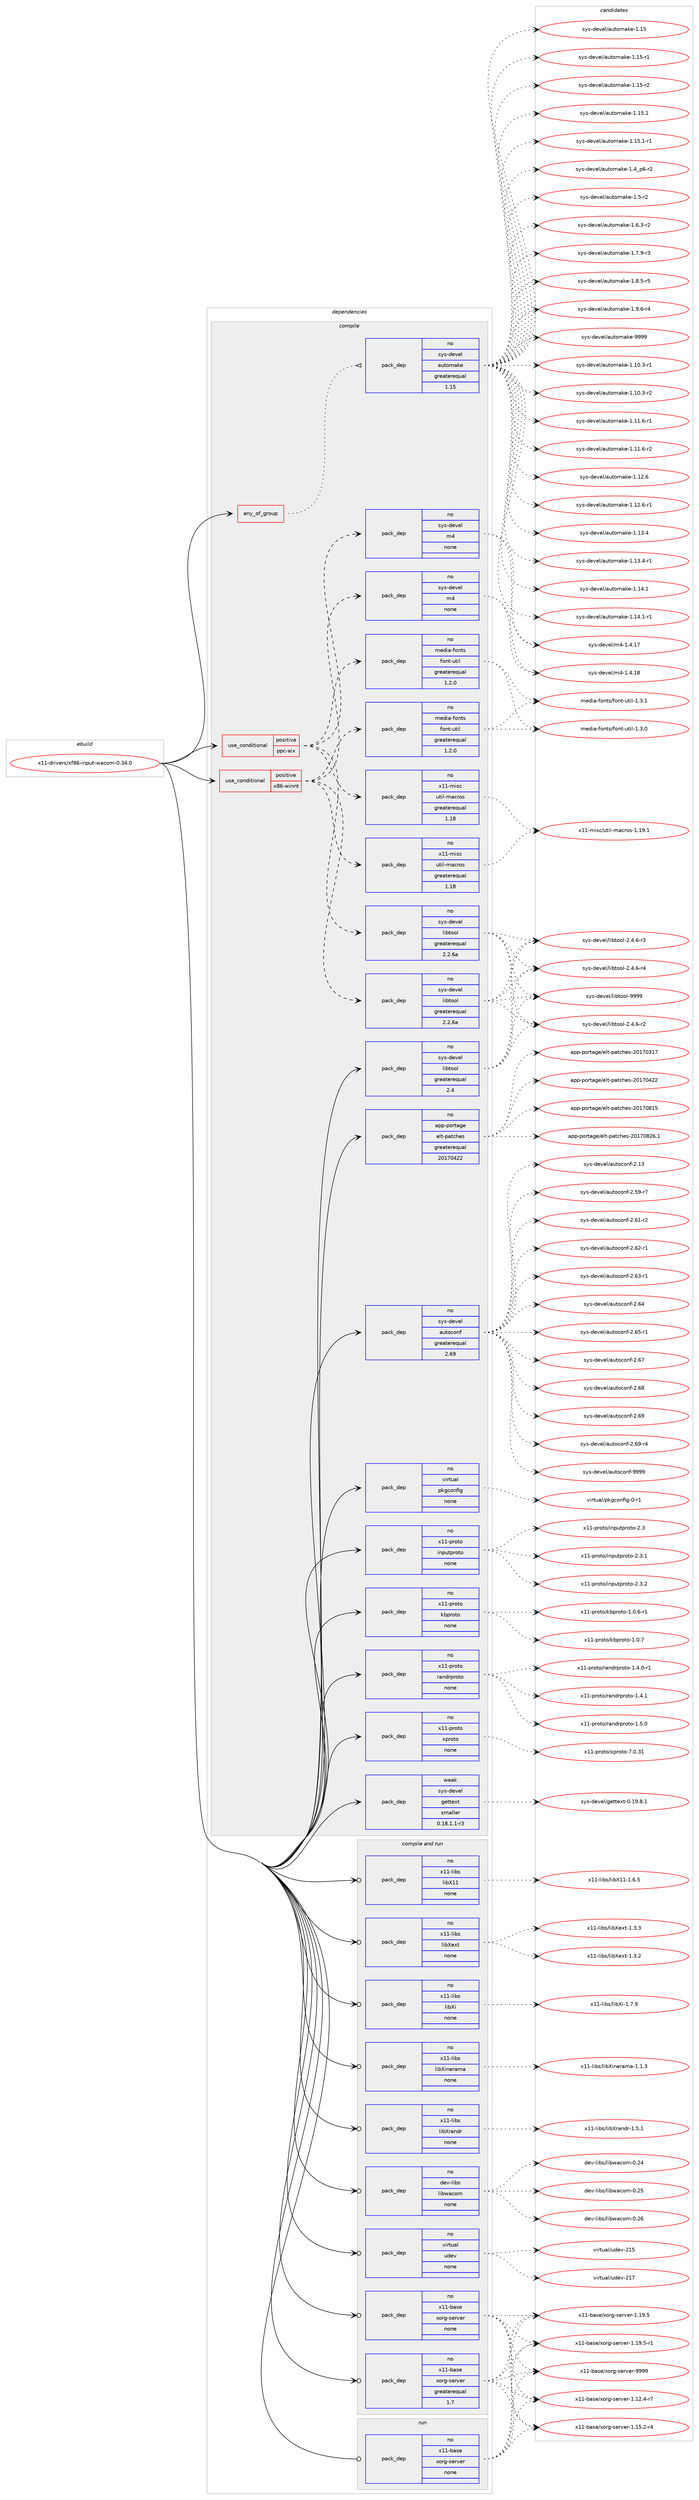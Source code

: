 digraph prolog {

# *************
# Graph options
# *************

newrank=true;
concentrate=true;
compound=true;
graph [rankdir=LR,fontname=Helvetica,fontsize=10,ranksep=1.5];#, ranksep=2.5, nodesep=0.2];
edge  [arrowhead=vee];
node  [fontname=Helvetica,fontsize=10];

# **********
# The ebuild
# **********

subgraph cluster_leftcol {
color=gray;
rank=same;
label=<<i>ebuild</i>>;
id [label="x11-drivers/xf86-input-wacom-0.34.0", color=red, width=4, href="../x11-drivers/xf86-input-wacom-0.34.0.svg"];
}

# ****************
# The dependencies
# ****************

subgraph cluster_midcol {
color=gray;
label=<<i>dependencies</i>>;
subgraph cluster_compile {
fillcolor="#eeeeee";
style=filled;
label=<<i>compile</i>>;
subgraph any9144 {
dependency513019 [label=<<TABLE BORDER="0" CELLBORDER="1" CELLSPACING="0" CELLPADDING="4"><TR><TD CELLPADDING="10">any_of_group</TD></TR></TABLE>>, shape=none, color=red];subgraph pack381648 {
dependency513020 [label=<<TABLE BORDER="0" CELLBORDER="1" CELLSPACING="0" CELLPADDING="4" WIDTH="220"><TR><TD ROWSPAN="6" CELLPADDING="30">pack_dep</TD></TR><TR><TD WIDTH="110">no</TD></TR><TR><TD>sys-devel</TD></TR><TR><TD>automake</TD></TR><TR><TD>greaterequal</TD></TR><TR><TD>1.15</TD></TR></TABLE>>, shape=none, color=blue];
}
dependency513019:e -> dependency513020:w [weight=20,style="dotted",arrowhead="oinv"];
}
id:e -> dependency513019:w [weight=20,style="solid",arrowhead="vee"];
subgraph cond121888 {
dependency513021 [label=<<TABLE BORDER="0" CELLBORDER="1" CELLSPACING="0" CELLPADDING="4"><TR><TD ROWSPAN="3" CELLPADDING="10">use_conditional</TD></TR><TR><TD>positive</TD></TR><TR><TD>ppc-aix</TD></TR></TABLE>>, shape=none, color=red];
subgraph pack381649 {
dependency513022 [label=<<TABLE BORDER="0" CELLBORDER="1" CELLSPACING="0" CELLPADDING="4" WIDTH="220"><TR><TD ROWSPAN="6" CELLPADDING="30">pack_dep</TD></TR><TR><TD WIDTH="110">no</TD></TR><TR><TD>sys-devel</TD></TR><TR><TD>libtool</TD></TR><TR><TD>greaterequal</TD></TR><TR><TD>2.2.6a</TD></TR></TABLE>>, shape=none, color=blue];
}
dependency513021:e -> dependency513022:w [weight=20,style="dashed",arrowhead="vee"];
subgraph pack381650 {
dependency513023 [label=<<TABLE BORDER="0" CELLBORDER="1" CELLSPACING="0" CELLPADDING="4" WIDTH="220"><TR><TD ROWSPAN="6" CELLPADDING="30">pack_dep</TD></TR><TR><TD WIDTH="110">no</TD></TR><TR><TD>sys-devel</TD></TR><TR><TD>m4</TD></TR><TR><TD>none</TD></TR><TR><TD></TD></TR></TABLE>>, shape=none, color=blue];
}
dependency513021:e -> dependency513023:w [weight=20,style="dashed",arrowhead="vee"];
subgraph pack381651 {
dependency513024 [label=<<TABLE BORDER="0" CELLBORDER="1" CELLSPACING="0" CELLPADDING="4" WIDTH="220"><TR><TD ROWSPAN="6" CELLPADDING="30">pack_dep</TD></TR><TR><TD WIDTH="110">no</TD></TR><TR><TD>x11-misc</TD></TR><TR><TD>util-macros</TD></TR><TR><TD>greaterequal</TD></TR><TR><TD>1.18</TD></TR></TABLE>>, shape=none, color=blue];
}
dependency513021:e -> dependency513024:w [weight=20,style="dashed",arrowhead="vee"];
subgraph pack381652 {
dependency513025 [label=<<TABLE BORDER="0" CELLBORDER="1" CELLSPACING="0" CELLPADDING="4" WIDTH="220"><TR><TD ROWSPAN="6" CELLPADDING="30">pack_dep</TD></TR><TR><TD WIDTH="110">no</TD></TR><TR><TD>media-fonts</TD></TR><TR><TD>font-util</TD></TR><TR><TD>greaterequal</TD></TR><TR><TD>1.2.0</TD></TR></TABLE>>, shape=none, color=blue];
}
dependency513021:e -> dependency513025:w [weight=20,style="dashed",arrowhead="vee"];
}
id:e -> dependency513021:w [weight=20,style="solid",arrowhead="vee"];
subgraph cond121889 {
dependency513026 [label=<<TABLE BORDER="0" CELLBORDER="1" CELLSPACING="0" CELLPADDING="4"><TR><TD ROWSPAN="3" CELLPADDING="10">use_conditional</TD></TR><TR><TD>positive</TD></TR><TR><TD>x86-winnt</TD></TR></TABLE>>, shape=none, color=red];
subgraph pack381653 {
dependency513027 [label=<<TABLE BORDER="0" CELLBORDER="1" CELLSPACING="0" CELLPADDING="4" WIDTH="220"><TR><TD ROWSPAN="6" CELLPADDING="30">pack_dep</TD></TR><TR><TD WIDTH="110">no</TD></TR><TR><TD>sys-devel</TD></TR><TR><TD>libtool</TD></TR><TR><TD>greaterequal</TD></TR><TR><TD>2.2.6a</TD></TR></TABLE>>, shape=none, color=blue];
}
dependency513026:e -> dependency513027:w [weight=20,style="dashed",arrowhead="vee"];
subgraph pack381654 {
dependency513028 [label=<<TABLE BORDER="0" CELLBORDER="1" CELLSPACING="0" CELLPADDING="4" WIDTH="220"><TR><TD ROWSPAN="6" CELLPADDING="30">pack_dep</TD></TR><TR><TD WIDTH="110">no</TD></TR><TR><TD>sys-devel</TD></TR><TR><TD>m4</TD></TR><TR><TD>none</TD></TR><TR><TD></TD></TR></TABLE>>, shape=none, color=blue];
}
dependency513026:e -> dependency513028:w [weight=20,style="dashed",arrowhead="vee"];
subgraph pack381655 {
dependency513029 [label=<<TABLE BORDER="0" CELLBORDER="1" CELLSPACING="0" CELLPADDING="4" WIDTH="220"><TR><TD ROWSPAN="6" CELLPADDING="30">pack_dep</TD></TR><TR><TD WIDTH="110">no</TD></TR><TR><TD>x11-misc</TD></TR><TR><TD>util-macros</TD></TR><TR><TD>greaterequal</TD></TR><TR><TD>1.18</TD></TR></TABLE>>, shape=none, color=blue];
}
dependency513026:e -> dependency513029:w [weight=20,style="dashed",arrowhead="vee"];
subgraph pack381656 {
dependency513030 [label=<<TABLE BORDER="0" CELLBORDER="1" CELLSPACING="0" CELLPADDING="4" WIDTH="220"><TR><TD ROWSPAN="6" CELLPADDING="30">pack_dep</TD></TR><TR><TD WIDTH="110">no</TD></TR><TR><TD>media-fonts</TD></TR><TR><TD>font-util</TD></TR><TR><TD>greaterequal</TD></TR><TR><TD>1.2.0</TD></TR></TABLE>>, shape=none, color=blue];
}
dependency513026:e -> dependency513030:w [weight=20,style="dashed",arrowhead="vee"];
}
id:e -> dependency513026:w [weight=20,style="solid",arrowhead="vee"];
subgraph pack381657 {
dependency513031 [label=<<TABLE BORDER="0" CELLBORDER="1" CELLSPACING="0" CELLPADDING="4" WIDTH="220"><TR><TD ROWSPAN="6" CELLPADDING="30">pack_dep</TD></TR><TR><TD WIDTH="110">no</TD></TR><TR><TD>app-portage</TD></TR><TR><TD>elt-patches</TD></TR><TR><TD>greaterequal</TD></TR><TR><TD>20170422</TD></TR></TABLE>>, shape=none, color=blue];
}
id:e -> dependency513031:w [weight=20,style="solid",arrowhead="vee"];
subgraph pack381658 {
dependency513032 [label=<<TABLE BORDER="0" CELLBORDER="1" CELLSPACING="0" CELLPADDING="4" WIDTH="220"><TR><TD ROWSPAN="6" CELLPADDING="30">pack_dep</TD></TR><TR><TD WIDTH="110">no</TD></TR><TR><TD>sys-devel</TD></TR><TR><TD>autoconf</TD></TR><TR><TD>greaterequal</TD></TR><TR><TD>2.69</TD></TR></TABLE>>, shape=none, color=blue];
}
id:e -> dependency513032:w [weight=20,style="solid",arrowhead="vee"];
subgraph pack381659 {
dependency513033 [label=<<TABLE BORDER="0" CELLBORDER="1" CELLSPACING="0" CELLPADDING="4" WIDTH="220"><TR><TD ROWSPAN="6" CELLPADDING="30">pack_dep</TD></TR><TR><TD WIDTH="110">no</TD></TR><TR><TD>sys-devel</TD></TR><TR><TD>libtool</TD></TR><TR><TD>greaterequal</TD></TR><TR><TD>2.4</TD></TR></TABLE>>, shape=none, color=blue];
}
id:e -> dependency513033:w [weight=20,style="solid",arrowhead="vee"];
subgraph pack381660 {
dependency513034 [label=<<TABLE BORDER="0" CELLBORDER="1" CELLSPACING="0" CELLPADDING="4" WIDTH="220"><TR><TD ROWSPAN="6" CELLPADDING="30">pack_dep</TD></TR><TR><TD WIDTH="110">no</TD></TR><TR><TD>virtual</TD></TR><TR><TD>pkgconfig</TD></TR><TR><TD>none</TD></TR><TR><TD></TD></TR></TABLE>>, shape=none, color=blue];
}
id:e -> dependency513034:w [weight=20,style="solid",arrowhead="vee"];
subgraph pack381661 {
dependency513035 [label=<<TABLE BORDER="0" CELLBORDER="1" CELLSPACING="0" CELLPADDING="4" WIDTH="220"><TR><TD ROWSPAN="6" CELLPADDING="30">pack_dep</TD></TR><TR><TD WIDTH="110">no</TD></TR><TR><TD>x11-proto</TD></TR><TR><TD>inputproto</TD></TR><TR><TD>none</TD></TR><TR><TD></TD></TR></TABLE>>, shape=none, color=blue];
}
id:e -> dependency513035:w [weight=20,style="solid",arrowhead="vee"];
subgraph pack381662 {
dependency513036 [label=<<TABLE BORDER="0" CELLBORDER="1" CELLSPACING="0" CELLPADDING="4" WIDTH="220"><TR><TD ROWSPAN="6" CELLPADDING="30">pack_dep</TD></TR><TR><TD WIDTH="110">no</TD></TR><TR><TD>x11-proto</TD></TR><TR><TD>kbproto</TD></TR><TR><TD>none</TD></TR><TR><TD></TD></TR></TABLE>>, shape=none, color=blue];
}
id:e -> dependency513036:w [weight=20,style="solid",arrowhead="vee"];
subgraph pack381663 {
dependency513037 [label=<<TABLE BORDER="0" CELLBORDER="1" CELLSPACING="0" CELLPADDING="4" WIDTH="220"><TR><TD ROWSPAN="6" CELLPADDING="30">pack_dep</TD></TR><TR><TD WIDTH="110">no</TD></TR><TR><TD>x11-proto</TD></TR><TR><TD>randrproto</TD></TR><TR><TD>none</TD></TR><TR><TD></TD></TR></TABLE>>, shape=none, color=blue];
}
id:e -> dependency513037:w [weight=20,style="solid",arrowhead="vee"];
subgraph pack381664 {
dependency513038 [label=<<TABLE BORDER="0" CELLBORDER="1" CELLSPACING="0" CELLPADDING="4" WIDTH="220"><TR><TD ROWSPAN="6" CELLPADDING="30">pack_dep</TD></TR><TR><TD WIDTH="110">no</TD></TR><TR><TD>x11-proto</TD></TR><TR><TD>xproto</TD></TR><TR><TD>none</TD></TR><TR><TD></TD></TR></TABLE>>, shape=none, color=blue];
}
id:e -> dependency513038:w [weight=20,style="solid",arrowhead="vee"];
subgraph pack381665 {
dependency513039 [label=<<TABLE BORDER="0" CELLBORDER="1" CELLSPACING="0" CELLPADDING="4" WIDTH="220"><TR><TD ROWSPAN="6" CELLPADDING="30">pack_dep</TD></TR><TR><TD WIDTH="110">weak</TD></TR><TR><TD>sys-devel</TD></TR><TR><TD>gettext</TD></TR><TR><TD>smaller</TD></TR><TR><TD>0.18.1.1-r3</TD></TR></TABLE>>, shape=none, color=blue];
}
id:e -> dependency513039:w [weight=20,style="solid",arrowhead="vee"];
}
subgraph cluster_compileandrun {
fillcolor="#eeeeee";
style=filled;
label=<<i>compile and run</i>>;
subgraph pack381666 {
dependency513040 [label=<<TABLE BORDER="0" CELLBORDER="1" CELLSPACING="0" CELLPADDING="4" WIDTH="220"><TR><TD ROWSPAN="6" CELLPADDING="30">pack_dep</TD></TR><TR><TD WIDTH="110">no</TD></TR><TR><TD>dev-libs</TD></TR><TR><TD>libwacom</TD></TR><TR><TD>none</TD></TR><TR><TD></TD></TR></TABLE>>, shape=none, color=blue];
}
id:e -> dependency513040:w [weight=20,style="solid",arrowhead="odotvee"];
subgraph pack381667 {
dependency513041 [label=<<TABLE BORDER="0" CELLBORDER="1" CELLSPACING="0" CELLPADDING="4" WIDTH="220"><TR><TD ROWSPAN="6" CELLPADDING="30">pack_dep</TD></TR><TR><TD WIDTH="110">no</TD></TR><TR><TD>virtual</TD></TR><TR><TD>udev</TD></TR><TR><TD>none</TD></TR><TR><TD></TD></TR></TABLE>>, shape=none, color=blue];
}
id:e -> dependency513041:w [weight=20,style="solid",arrowhead="odotvee"];
subgraph pack381668 {
dependency513042 [label=<<TABLE BORDER="0" CELLBORDER="1" CELLSPACING="0" CELLPADDING="4" WIDTH="220"><TR><TD ROWSPAN="6" CELLPADDING="30">pack_dep</TD></TR><TR><TD WIDTH="110">no</TD></TR><TR><TD>x11-base</TD></TR><TR><TD>xorg-server</TD></TR><TR><TD>greaterequal</TD></TR><TR><TD>1.7</TD></TR></TABLE>>, shape=none, color=blue];
}
id:e -> dependency513042:w [weight=20,style="solid",arrowhead="odotvee"];
subgraph pack381669 {
dependency513043 [label=<<TABLE BORDER="0" CELLBORDER="1" CELLSPACING="0" CELLPADDING="4" WIDTH="220"><TR><TD ROWSPAN="6" CELLPADDING="30">pack_dep</TD></TR><TR><TD WIDTH="110">no</TD></TR><TR><TD>x11-base</TD></TR><TR><TD>xorg-server</TD></TR><TR><TD>none</TD></TR><TR><TD></TD></TR></TABLE>>, shape=none, color=blue];
}
id:e -> dependency513043:w [weight=20,style="solid",arrowhead="odotvee"];
subgraph pack381670 {
dependency513044 [label=<<TABLE BORDER="0" CELLBORDER="1" CELLSPACING="0" CELLPADDING="4" WIDTH="220"><TR><TD ROWSPAN="6" CELLPADDING="30">pack_dep</TD></TR><TR><TD WIDTH="110">no</TD></TR><TR><TD>x11-libs</TD></TR><TR><TD>libX11</TD></TR><TR><TD>none</TD></TR><TR><TD></TD></TR></TABLE>>, shape=none, color=blue];
}
id:e -> dependency513044:w [weight=20,style="solid",arrowhead="odotvee"];
subgraph pack381671 {
dependency513045 [label=<<TABLE BORDER="0" CELLBORDER="1" CELLSPACING="0" CELLPADDING="4" WIDTH="220"><TR><TD ROWSPAN="6" CELLPADDING="30">pack_dep</TD></TR><TR><TD WIDTH="110">no</TD></TR><TR><TD>x11-libs</TD></TR><TR><TD>libXext</TD></TR><TR><TD>none</TD></TR><TR><TD></TD></TR></TABLE>>, shape=none, color=blue];
}
id:e -> dependency513045:w [weight=20,style="solid",arrowhead="odotvee"];
subgraph pack381672 {
dependency513046 [label=<<TABLE BORDER="0" CELLBORDER="1" CELLSPACING="0" CELLPADDING="4" WIDTH="220"><TR><TD ROWSPAN="6" CELLPADDING="30">pack_dep</TD></TR><TR><TD WIDTH="110">no</TD></TR><TR><TD>x11-libs</TD></TR><TR><TD>libXi</TD></TR><TR><TD>none</TD></TR><TR><TD></TD></TR></TABLE>>, shape=none, color=blue];
}
id:e -> dependency513046:w [weight=20,style="solid",arrowhead="odotvee"];
subgraph pack381673 {
dependency513047 [label=<<TABLE BORDER="0" CELLBORDER="1" CELLSPACING="0" CELLPADDING="4" WIDTH="220"><TR><TD ROWSPAN="6" CELLPADDING="30">pack_dep</TD></TR><TR><TD WIDTH="110">no</TD></TR><TR><TD>x11-libs</TD></TR><TR><TD>libXinerama</TD></TR><TR><TD>none</TD></TR><TR><TD></TD></TR></TABLE>>, shape=none, color=blue];
}
id:e -> dependency513047:w [weight=20,style="solid",arrowhead="odotvee"];
subgraph pack381674 {
dependency513048 [label=<<TABLE BORDER="0" CELLBORDER="1" CELLSPACING="0" CELLPADDING="4" WIDTH="220"><TR><TD ROWSPAN="6" CELLPADDING="30">pack_dep</TD></TR><TR><TD WIDTH="110">no</TD></TR><TR><TD>x11-libs</TD></TR><TR><TD>libXrandr</TD></TR><TR><TD>none</TD></TR><TR><TD></TD></TR></TABLE>>, shape=none, color=blue];
}
id:e -> dependency513048:w [weight=20,style="solid",arrowhead="odotvee"];
}
subgraph cluster_run {
fillcolor="#eeeeee";
style=filled;
label=<<i>run</i>>;
subgraph pack381675 {
dependency513049 [label=<<TABLE BORDER="0" CELLBORDER="1" CELLSPACING="0" CELLPADDING="4" WIDTH="220"><TR><TD ROWSPAN="6" CELLPADDING="30">pack_dep</TD></TR><TR><TD WIDTH="110">no</TD></TR><TR><TD>x11-base</TD></TR><TR><TD>xorg-server</TD></TR><TR><TD>none</TD></TR><TR><TD></TD></TR></TABLE>>, shape=none, color=blue];
}
id:e -> dependency513049:w [weight=20,style="solid",arrowhead="odot"];
}
}

# **************
# The candidates
# **************

subgraph cluster_choices {
rank=same;
color=gray;
label=<<i>candidates</i>>;

subgraph choice381648 {
color=black;
nodesep=1;
choice11512111545100101118101108479711711611110997107101454946494846514511449 [label="sys-devel/automake-1.10.3-r1", color=red, width=4,href="../sys-devel/automake-1.10.3-r1.svg"];
choice11512111545100101118101108479711711611110997107101454946494846514511450 [label="sys-devel/automake-1.10.3-r2", color=red, width=4,href="../sys-devel/automake-1.10.3-r2.svg"];
choice11512111545100101118101108479711711611110997107101454946494946544511449 [label="sys-devel/automake-1.11.6-r1", color=red, width=4,href="../sys-devel/automake-1.11.6-r1.svg"];
choice11512111545100101118101108479711711611110997107101454946494946544511450 [label="sys-devel/automake-1.11.6-r2", color=red, width=4,href="../sys-devel/automake-1.11.6-r2.svg"];
choice1151211154510010111810110847971171161111099710710145494649504654 [label="sys-devel/automake-1.12.6", color=red, width=4,href="../sys-devel/automake-1.12.6.svg"];
choice11512111545100101118101108479711711611110997107101454946495046544511449 [label="sys-devel/automake-1.12.6-r1", color=red, width=4,href="../sys-devel/automake-1.12.6-r1.svg"];
choice1151211154510010111810110847971171161111099710710145494649514652 [label="sys-devel/automake-1.13.4", color=red, width=4,href="../sys-devel/automake-1.13.4.svg"];
choice11512111545100101118101108479711711611110997107101454946495146524511449 [label="sys-devel/automake-1.13.4-r1", color=red, width=4,href="../sys-devel/automake-1.13.4-r1.svg"];
choice1151211154510010111810110847971171161111099710710145494649524649 [label="sys-devel/automake-1.14.1", color=red, width=4,href="../sys-devel/automake-1.14.1.svg"];
choice11512111545100101118101108479711711611110997107101454946495246494511449 [label="sys-devel/automake-1.14.1-r1", color=red, width=4,href="../sys-devel/automake-1.14.1-r1.svg"];
choice115121115451001011181011084797117116111109971071014549464953 [label="sys-devel/automake-1.15", color=red, width=4,href="../sys-devel/automake-1.15.svg"];
choice1151211154510010111810110847971171161111099710710145494649534511449 [label="sys-devel/automake-1.15-r1", color=red, width=4,href="../sys-devel/automake-1.15-r1.svg"];
choice1151211154510010111810110847971171161111099710710145494649534511450 [label="sys-devel/automake-1.15-r2", color=red, width=4,href="../sys-devel/automake-1.15-r2.svg"];
choice1151211154510010111810110847971171161111099710710145494649534649 [label="sys-devel/automake-1.15.1", color=red, width=4,href="../sys-devel/automake-1.15.1.svg"];
choice11512111545100101118101108479711711611110997107101454946495346494511449 [label="sys-devel/automake-1.15.1-r1", color=red, width=4,href="../sys-devel/automake-1.15.1-r1.svg"];
choice115121115451001011181011084797117116111109971071014549465295112544511450 [label="sys-devel/automake-1.4_p6-r2", color=red, width=4,href="../sys-devel/automake-1.4_p6-r2.svg"];
choice11512111545100101118101108479711711611110997107101454946534511450 [label="sys-devel/automake-1.5-r2", color=red, width=4,href="../sys-devel/automake-1.5-r2.svg"];
choice115121115451001011181011084797117116111109971071014549465446514511450 [label="sys-devel/automake-1.6.3-r2", color=red, width=4,href="../sys-devel/automake-1.6.3-r2.svg"];
choice115121115451001011181011084797117116111109971071014549465546574511451 [label="sys-devel/automake-1.7.9-r3", color=red, width=4,href="../sys-devel/automake-1.7.9-r3.svg"];
choice115121115451001011181011084797117116111109971071014549465646534511453 [label="sys-devel/automake-1.8.5-r5", color=red, width=4,href="../sys-devel/automake-1.8.5-r5.svg"];
choice115121115451001011181011084797117116111109971071014549465746544511452 [label="sys-devel/automake-1.9.6-r4", color=red, width=4,href="../sys-devel/automake-1.9.6-r4.svg"];
choice115121115451001011181011084797117116111109971071014557575757 [label="sys-devel/automake-9999", color=red, width=4,href="../sys-devel/automake-9999.svg"];
dependency513020:e -> choice11512111545100101118101108479711711611110997107101454946494846514511449:w [style=dotted,weight="100"];
dependency513020:e -> choice11512111545100101118101108479711711611110997107101454946494846514511450:w [style=dotted,weight="100"];
dependency513020:e -> choice11512111545100101118101108479711711611110997107101454946494946544511449:w [style=dotted,weight="100"];
dependency513020:e -> choice11512111545100101118101108479711711611110997107101454946494946544511450:w [style=dotted,weight="100"];
dependency513020:e -> choice1151211154510010111810110847971171161111099710710145494649504654:w [style=dotted,weight="100"];
dependency513020:e -> choice11512111545100101118101108479711711611110997107101454946495046544511449:w [style=dotted,weight="100"];
dependency513020:e -> choice1151211154510010111810110847971171161111099710710145494649514652:w [style=dotted,weight="100"];
dependency513020:e -> choice11512111545100101118101108479711711611110997107101454946495146524511449:w [style=dotted,weight="100"];
dependency513020:e -> choice1151211154510010111810110847971171161111099710710145494649524649:w [style=dotted,weight="100"];
dependency513020:e -> choice11512111545100101118101108479711711611110997107101454946495246494511449:w [style=dotted,weight="100"];
dependency513020:e -> choice115121115451001011181011084797117116111109971071014549464953:w [style=dotted,weight="100"];
dependency513020:e -> choice1151211154510010111810110847971171161111099710710145494649534511449:w [style=dotted,weight="100"];
dependency513020:e -> choice1151211154510010111810110847971171161111099710710145494649534511450:w [style=dotted,weight="100"];
dependency513020:e -> choice1151211154510010111810110847971171161111099710710145494649534649:w [style=dotted,weight="100"];
dependency513020:e -> choice11512111545100101118101108479711711611110997107101454946495346494511449:w [style=dotted,weight="100"];
dependency513020:e -> choice115121115451001011181011084797117116111109971071014549465295112544511450:w [style=dotted,weight="100"];
dependency513020:e -> choice11512111545100101118101108479711711611110997107101454946534511450:w [style=dotted,weight="100"];
dependency513020:e -> choice115121115451001011181011084797117116111109971071014549465446514511450:w [style=dotted,weight="100"];
dependency513020:e -> choice115121115451001011181011084797117116111109971071014549465546574511451:w [style=dotted,weight="100"];
dependency513020:e -> choice115121115451001011181011084797117116111109971071014549465646534511453:w [style=dotted,weight="100"];
dependency513020:e -> choice115121115451001011181011084797117116111109971071014549465746544511452:w [style=dotted,weight="100"];
dependency513020:e -> choice115121115451001011181011084797117116111109971071014557575757:w [style=dotted,weight="100"];
}
subgraph choice381649 {
color=black;
nodesep=1;
choice1151211154510010111810110847108105981161111111084550465246544511450 [label="sys-devel/libtool-2.4.6-r2", color=red, width=4,href="../sys-devel/libtool-2.4.6-r2.svg"];
choice1151211154510010111810110847108105981161111111084550465246544511451 [label="sys-devel/libtool-2.4.6-r3", color=red, width=4,href="../sys-devel/libtool-2.4.6-r3.svg"];
choice1151211154510010111810110847108105981161111111084550465246544511452 [label="sys-devel/libtool-2.4.6-r4", color=red, width=4,href="../sys-devel/libtool-2.4.6-r4.svg"];
choice1151211154510010111810110847108105981161111111084557575757 [label="sys-devel/libtool-9999", color=red, width=4,href="../sys-devel/libtool-9999.svg"];
dependency513022:e -> choice1151211154510010111810110847108105981161111111084550465246544511450:w [style=dotted,weight="100"];
dependency513022:e -> choice1151211154510010111810110847108105981161111111084550465246544511451:w [style=dotted,weight="100"];
dependency513022:e -> choice1151211154510010111810110847108105981161111111084550465246544511452:w [style=dotted,weight="100"];
dependency513022:e -> choice1151211154510010111810110847108105981161111111084557575757:w [style=dotted,weight="100"];
}
subgraph choice381650 {
color=black;
nodesep=1;
choice11512111545100101118101108471095245494652464955 [label="sys-devel/m4-1.4.17", color=red, width=4,href="../sys-devel/m4-1.4.17.svg"];
choice11512111545100101118101108471095245494652464956 [label="sys-devel/m4-1.4.18", color=red, width=4,href="../sys-devel/m4-1.4.18.svg"];
dependency513023:e -> choice11512111545100101118101108471095245494652464955:w [style=dotted,weight="100"];
dependency513023:e -> choice11512111545100101118101108471095245494652464956:w [style=dotted,weight="100"];
}
subgraph choice381651 {
color=black;
nodesep=1;
choice120494945109105115994711711610510845109979911411111545494649574649 [label="x11-misc/util-macros-1.19.1", color=red, width=4,href="../x11-misc/util-macros-1.19.1.svg"];
dependency513024:e -> choice120494945109105115994711711610510845109979911411111545494649574649:w [style=dotted,weight="100"];
}
subgraph choice381652 {
color=black;
nodesep=1;
choice10910110010597451021111101161154710211111011645117116105108454946514648 [label="media-fonts/font-util-1.3.0", color=red, width=4,href="../media-fonts/font-util-1.3.0.svg"];
choice10910110010597451021111101161154710211111011645117116105108454946514649 [label="media-fonts/font-util-1.3.1", color=red, width=4,href="../media-fonts/font-util-1.3.1.svg"];
dependency513025:e -> choice10910110010597451021111101161154710211111011645117116105108454946514648:w [style=dotted,weight="100"];
dependency513025:e -> choice10910110010597451021111101161154710211111011645117116105108454946514649:w [style=dotted,weight="100"];
}
subgraph choice381653 {
color=black;
nodesep=1;
choice1151211154510010111810110847108105981161111111084550465246544511450 [label="sys-devel/libtool-2.4.6-r2", color=red, width=4,href="../sys-devel/libtool-2.4.6-r2.svg"];
choice1151211154510010111810110847108105981161111111084550465246544511451 [label="sys-devel/libtool-2.4.6-r3", color=red, width=4,href="../sys-devel/libtool-2.4.6-r3.svg"];
choice1151211154510010111810110847108105981161111111084550465246544511452 [label="sys-devel/libtool-2.4.6-r4", color=red, width=4,href="../sys-devel/libtool-2.4.6-r4.svg"];
choice1151211154510010111810110847108105981161111111084557575757 [label="sys-devel/libtool-9999", color=red, width=4,href="../sys-devel/libtool-9999.svg"];
dependency513027:e -> choice1151211154510010111810110847108105981161111111084550465246544511450:w [style=dotted,weight="100"];
dependency513027:e -> choice1151211154510010111810110847108105981161111111084550465246544511451:w [style=dotted,weight="100"];
dependency513027:e -> choice1151211154510010111810110847108105981161111111084550465246544511452:w [style=dotted,weight="100"];
dependency513027:e -> choice1151211154510010111810110847108105981161111111084557575757:w [style=dotted,weight="100"];
}
subgraph choice381654 {
color=black;
nodesep=1;
choice11512111545100101118101108471095245494652464955 [label="sys-devel/m4-1.4.17", color=red, width=4,href="../sys-devel/m4-1.4.17.svg"];
choice11512111545100101118101108471095245494652464956 [label="sys-devel/m4-1.4.18", color=red, width=4,href="../sys-devel/m4-1.4.18.svg"];
dependency513028:e -> choice11512111545100101118101108471095245494652464955:w [style=dotted,weight="100"];
dependency513028:e -> choice11512111545100101118101108471095245494652464956:w [style=dotted,weight="100"];
}
subgraph choice381655 {
color=black;
nodesep=1;
choice120494945109105115994711711610510845109979911411111545494649574649 [label="x11-misc/util-macros-1.19.1", color=red, width=4,href="../x11-misc/util-macros-1.19.1.svg"];
dependency513029:e -> choice120494945109105115994711711610510845109979911411111545494649574649:w [style=dotted,weight="100"];
}
subgraph choice381656 {
color=black;
nodesep=1;
choice10910110010597451021111101161154710211111011645117116105108454946514648 [label="media-fonts/font-util-1.3.0", color=red, width=4,href="../media-fonts/font-util-1.3.0.svg"];
choice10910110010597451021111101161154710211111011645117116105108454946514649 [label="media-fonts/font-util-1.3.1", color=red, width=4,href="../media-fonts/font-util-1.3.1.svg"];
dependency513030:e -> choice10910110010597451021111101161154710211111011645117116105108454946514648:w [style=dotted,weight="100"];
dependency513030:e -> choice10910110010597451021111101161154710211111011645117116105108454946514649:w [style=dotted,weight="100"];
}
subgraph choice381657 {
color=black;
nodesep=1;
choice97112112451121111141169710310147101108116451129711699104101115455048495548514955 [label="app-portage/elt-patches-20170317", color=red, width=4,href="../app-portage/elt-patches-20170317.svg"];
choice97112112451121111141169710310147101108116451129711699104101115455048495548525050 [label="app-portage/elt-patches-20170422", color=red, width=4,href="../app-portage/elt-patches-20170422.svg"];
choice97112112451121111141169710310147101108116451129711699104101115455048495548564953 [label="app-portage/elt-patches-20170815", color=red, width=4,href="../app-portage/elt-patches-20170815.svg"];
choice971121124511211111411697103101471011081164511297116991041011154550484955485650544649 [label="app-portage/elt-patches-20170826.1", color=red, width=4,href="../app-portage/elt-patches-20170826.1.svg"];
dependency513031:e -> choice97112112451121111141169710310147101108116451129711699104101115455048495548514955:w [style=dotted,weight="100"];
dependency513031:e -> choice97112112451121111141169710310147101108116451129711699104101115455048495548525050:w [style=dotted,weight="100"];
dependency513031:e -> choice97112112451121111141169710310147101108116451129711699104101115455048495548564953:w [style=dotted,weight="100"];
dependency513031:e -> choice971121124511211111411697103101471011081164511297116991041011154550484955485650544649:w [style=dotted,weight="100"];
}
subgraph choice381658 {
color=black;
nodesep=1;
choice115121115451001011181011084797117116111991111101024550464951 [label="sys-devel/autoconf-2.13", color=red, width=4,href="../sys-devel/autoconf-2.13.svg"];
choice1151211154510010111810110847971171161119911111010245504653574511455 [label="sys-devel/autoconf-2.59-r7", color=red, width=4,href="../sys-devel/autoconf-2.59-r7.svg"];
choice1151211154510010111810110847971171161119911111010245504654494511450 [label="sys-devel/autoconf-2.61-r2", color=red, width=4,href="../sys-devel/autoconf-2.61-r2.svg"];
choice1151211154510010111810110847971171161119911111010245504654504511449 [label="sys-devel/autoconf-2.62-r1", color=red, width=4,href="../sys-devel/autoconf-2.62-r1.svg"];
choice1151211154510010111810110847971171161119911111010245504654514511449 [label="sys-devel/autoconf-2.63-r1", color=red, width=4,href="../sys-devel/autoconf-2.63-r1.svg"];
choice115121115451001011181011084797117116111991111101024550465452 [label="sys-devel/autoconf-2.64", color=red, width=4,href="../sys-devel/autoconf-2.64.svg"];
choice1151211154510010111810110847971171161119911111010245504654534511449 [label="sys-devel/autoconf-2.65-r1", color=red, width=4,href="../sys-devel/autoconf-2.65-r1.svg"];
choice115121115451001011181011084797117116111991111101024550465455 [label="sys-devel/autoconf-2.67", color=red, width=4,href="../sys-devel/autoconf-2.67.svg"];
choice115121115451001011181011084797117116111991111101024550465456 [label="sys-devel/autoconf-2.68", color=red, width=4,href="../sys-devel/autoconf-2.68.svg"];
choice115121115451001011181011084797117116111991111101024550465457 [label="sys-devel/autoconf-2.69", color=red, width=4,href="../sys-devel/autoconf-2.69.svg"];
choice1151211154510010111810110847971171161119911111010245504654574511452 [label="sys-devel/autoconf-2.69-r4", color=red, width=4,href="../sys-devel/autoconf-2.69-r4.svg"];
choice115121115451001011181011084797117116111991111101024557575757 [label="sys-devel/autoconf-9999", color=red, width=4,href="../sys-devel/autoconf-9999.svg"];
dependency513032:e -> choice115121115451001011181011084797117116111991111101024550464951:w [style=dotted,weight="100"];
dependency513032:e -> choice1151211154510010111810110847971171161119911111010245504653574511455:w [style=dotted,weight="100"];
dependency513032:e -> choice1151211154510010111810110847971171161119911111010245504654494511450:w [style=dotted,weight="100"];
dependency513032:e -> choice1151211154510010111810110847971171161119911111010245504654504511449:w [style=dotted,weight="100"];
dependency513032:e -> choice1151211154510010111810110847971171161119911111010245504654514511449:w [style=dotted,weight="100"];
dependency513032:e -> choice115121115451001011181011084797117116111991111101024550465452:w [style=dotted,weight="100"];
dependency513032:e -> choice1151211154510010111810110847971171161119911111010245504654534511449:w [style=dotted,weight="100"];
dependency513032:e -> choice115121115451001011181011084797117116111991111101024550465455:w [style=dotted,weight="100"];
dependency513032:e -> choice115121115451001011181011084797117116111991111101024550465456:w [style=dotted,weight="100"];
dependency513032:e -> choice115121115451001011181011084797117116111991111101024550465457:w [style=dotted,weight="100"];
dependency513032:e -> choice1151211154510010111810110847971171161119911111010245504654574511452:w [style=dotted,weight="100"];
dependency513032:e -> choice115121115451001011181011084797117116111991111101024557575757:w [style=dotted,weight="100"];
}
subgraph choice381659 {
color=black;
nodesep=1;
choice1151211154510010111810110847108105981161111111084550465246544511450 [label="sys-devel/libtool-2.4.6-r2", color=red, width=4,href="../sys-devel/libtool-2.4.6-r2.svg"];
choice1151211154510010111810110847108105981161111111084550465246544511451 [label="sys-devel/libtool-2.4.6-r3", color=red, width=4,href="../sys-devel/libtool-2.4.6-r3.svg"];
choice1151211154510010111810110847108105981161111111084550465246544511452 [label="sys-devel/libtool-2.4.6-r4", color=red, width=4,href="../sys-devel/libtool-2.4.6-r4.svg"];
choice1151211154510010111810110847108105981161111111084557575757 [label="sys-devel/libtool-9999", color=red, width=4,href="../sys-devel/libtool-9999.svg"];
dependency513033:e -> choice1151211154510010111810110847108105981161111111084550465246544511450:w [style=dotted,weight="100"];
dependency513033:e -> choice1151211154510010111810110847108105981161111111084550465246544511451:w [style=dotted,weight="100"];
dependency513033:e -> choice1151211154510010111810110847108105981161111111084550465246544511452:w [style=dotted,weight="100"];
dependency513033:e -> choice1151211154510010111810110847108105981161111111084557575757:w [style=dotted,weight="100"];
}
subgraph choice381660 {
color=black;
nodesep=1;
choice11810511411611797108471121071039911111010210510345484511449 [label="virtual/pkgconfig-0-r1", color=red, width=4,href="../virtual/pkgconfig-0-r1.svg"];
dependency513034:e -> choice11810511411611797108471121071039911111010210510345484511449:w [style=dotted,weight="100"];
}
subgraph choice381661 {
color=black;
nodesep=1;
choice1204949451121141111161114710511011211711611211411111611145504651 [label="x11-proto/inputproto-2.3", color=red, width=4,href="../x11-proto/inputproto-2.3.svg"];
choice12049494511211411111611147105110112117116112114111116111455046514649 [label="x11-proto/inputproto-2.3.1", color=red, width=4,href="../x11-proto/inputproto-2.3.1.svg"];
choice12049494511211411111611147105110112117116112114111116111455046514650 [label="x11-proto/inputproto-2.3.2", color=red, width=4,href="../x11-proto/inputproto-2.3.2.svg"];
dependency513035:e -> choice1204949451121141111161114710511011211711611211411111611145504651:w [style=dotted,weight="100"];
dependency513035:e -> choice12049494511211411111611147105110112117116112114111116111455046514649:w [style=dotted,weight="100"];
dependency513035:e -> choice12049494511211411111611147105110112117116112114111116111455046514650:w [style=dotted,weight="100"];
}
subgraph choice381662 {
color=black;
nodesep=1;
choice12049494511211411111611147107981121141111161114549464846544511449 [label="x11-proto/kbproto-1.0.6-r1", color=red, width=4,href="../x11-proto/kbproto-1.0.6-r1.svg"];
choice1204949451121141111161114710798112114111116111454946484655 [label="x11-proto/kbproto-1.0.7", color=red, width=4,href="../x11-proto/kbproto-1.0.7.svg"];
dependency513036:e -> choice12049494511211411111611147107981121141111161114549464846544511449:w [style=dotted,weight="100"];
dependency513036:e -> choice1204949451121141111161114710798112114111116111454946484655:w [style=dotted,weight="100"];
}
subgraph choice381663 {
color=black;
nodesep=1;
choice12049494511211411111611147114971101001141121141111161114549465246484511449 [label="x11-proto/randrproto-1.4.0-r1", color=red, width=4,href="../x11-proto/randrproto-1.4.0-r1.svg"];
choice1204949451121141111161114711497110100114112114111116111454946524649 [label="x11-proto/randrproto-1.4.1", color=red, width=4,href="../x11-proto/randrproto-1.4.1.svg"];
choice1204949451121141111161114711497110100114112114111116111454946534648 [label="x11-proto/randrproto-1.5.0", color=red, width=4,href="../x11-proto/randrproto-1.5.0.svg"];
dependency513037:e -> choice12049494511211411111611147114971101001141121141111161114549465246484511449:w [style=dotted,weight="100"];
dependency513037:e -> choice1204949451121141111161114711497110100114112114111116111454946524649:w [style=dotted,weight="100"];
dependency513037:e -> choice1204949451121141111161114711497110100114112114111116111454946534648:w [style=dotted,weight="100"];
}
subgraph choice381664 {
color=black;
nodesep=1;
choice1204949451121141111161114712011211411111611145554648465149 [label="x11-proto/xproto-7.0.31", color=red, width=4,href="../x11-proto/xproto-7.0.31.svg"];
dependency513038:e -> choice1204949451121141111161114712011211411111611145554648465149:w [style=dotted,weight="100"];
}
subgraph choice381665 {
color=black;
nodesep=1;
choice1151211154510010111810110847103101116116101120116454846495746564649 [label="sys-devel/gettext-0.19.8.1", color=red, width=4,href="../sys-devel/gettext-0.19.8.1.svg"];
dependency513039:e -> choice1151211154510010111810110847103101116116101120116454846495746564649:w [style=dotted,weight="100"];
}
subgraph choice381666 {
color=black;
nodesep=1;
choice1001011184510810598115471081059811997991111094548465052 [label="dev-libs/libwacom-0.24", color=red, width=4,href="../dev-libs/libwacom-0.24.svg"];
choice1001011184510810598115471081059811997991111094548465053 [label="dev-libs/libwacom-0.25", color=red, width=4,href="../dev-libs/libwacom-0.25.svg"];
choice1001011184510810598115471081059811997991111094548465054 [label="dev-libs/libwacom-0.26", color=red, width=4,href="../dev-libs/libwacom-0.26.svg"];
dependency513040:e -> choice1001011184510810598115471081059811997991111094548465052:w [style=dotted,weight="100"];
dependency513040:e -> choice1001011184510810598115471081059811997991111094548465053:w [style=dotted,weight="100"];
dependency513040:e -> choice1001011184510810598115471081059811997991111094548465054:w [style=dotted,weight="100"];
}
subgraph choice381667 {
color=black;
nodesep=1;
choice118105114116117971084711710010111845504953 [label="virtual/udev-215", color=red, width=4,href="../virtual/udev-215.svg"];
choice118105114116117971084711710010111845504955 [label="virtual/udev-217", color=red, width=4,href="../virtual/udev-217.svg"];
dependency513041:e -> choice118105114116117971084711710010111845504953:w [style=dotted,weight="100"];
dependency513041:e -> choice118105114116117971084711710010111845504955:w [style=dotted,weight="100"];
}
subgraph choice381668 {
color=black;
nodesep=1;
choice12049494598971151014712011111410345115101114118101114454946495046524511455 [label="x11-base/xorg-server-1.12.4-r7", color=red, width=4,href="../x11-base/xorg-server-1.12.4-r7.svg"];
choice12049494598971151014712011111410345115101114118101114454946495346504511452 [label="x11-base/xorg-server-1.15.2-r4", color=red, width=4,href="../x11-base/xorg-server-1.15.2-r4.svg"];
choice1204949459897115101471201111141034511510111411810111445494649574653 [label="x11-base/xorg-server-1.19.5", color=red, width=4,href="../x11-base/xorg-server-1.19.5.svg"];
choice12049494598971151014712011111410345115101114118101114454946495746534511449 [label="x11-base/xorg-server-1.19.5-r1", color=red, width=4,href="../x11-base/xorg-server-1.19.5-r1.svg"];
choice120494945989711510147120111114103451151011141181011144557575757 [label="x11-base/xorg-server-9999", color=red, width=4,href="../x11-base/xorg-server-9999.svg"];
dependency513042:e -> choice12049494598971151014712011111410345115101114118101114454946495046524511455:w [style=dotted,weight="100"];
dependency513042:e -> choice12049494598971151014712011111410345115101114118101114454946495346504511452:w [style=dotted,weight="100"];
dependency513042:e -> choice1204949459897115101471201111141034511510111411810111445494649574653:w [style=dotted,weight="100"];
dependency513042:e -> choice12049494598971151014712011111410345115101114118101114454946495746534511449:w [style=dotted,weight="100"];
dependency513042:e -> choice120494945989711510147120111114103451151011141181011144557575757:w [style=dotted,weight="100"];
}
subgraph choice381669 {
color=black;
nodesep=1;
choice12049494598971151014712011111410345115101114118101114454946495046524511455 [label="x11-base/xorg-server-1.12.4-r7", color=red, width=4,href="../x11-base/xorg-server-1.12.4-r7.svg"];
choice12049494598971151014712011111410345115101114118101114454946495346504511452 [label="x11-base/xorg-server-1.15.2-r4", color=red, width=4,href="../x11-base/xorg-server-1.15.2-r4.svg"];
choice1204949459897115101471201111141034511510111411810111445494649574653 [label="x11-base/xorg-server-1.19.5", color=red, width=4,href="../x11-base/xorg-server-1.19.5.svg"];
choice12049494598971151014712011111410345115101114118101114454946495746534511449 [label="x11-base/xorg-server-1.19.5-r1", color=red, width=4,href="../x11-base/xorg-server-1.19.5-r1.svg"];
choice120494945989711510147120111114103451151011141181011144557575757 [label="x11-base/xorg-server-9999", color=red, width=4,href="../x11-base/xorg-server-9999.svg"];
dependency513043:e -> choice12049494598971151014712011111410345115101114118101114454946495046524511455:w [style=dotted,weight="100"];
dependency513043:e -> choice12049494598971151014712011111410345115101114118101114454946495346504511452:w [style=dotted,weight="100"];
dependency513043:e -> choice1204949459897115101471201111141034511510111411810111445494649574653:w [style=dotted,weight="100"];
dependency513043:e -> choice12049494598971151014712011111410345115101114118101114454946495746534511449:w [style=dotted,weight="100"];
dependency513043:e -> choice120494945989711510147120111114103451151011141181011144557575757:w [style=dotted,weight="100"];
}
subgraph choice381670 {
color=black;
nodesep=1;
choice120494945108105981154710810598884949454946544653 [label="x11-libs/libX11-1.6.5", color=red, width=4,href="../x11-libs/libX11-1.6.5.svg"];
dependency513044:e -> choice120494945108105981154710810598884949454946544653:w [style=dotted,weight="100"];
}
subgraph choice381671 {
color=black;
nodesep=1;
choice12049494510810598115471081059888101120116454946514650 [label="x11-libs/libXext-1.3.2", color=red, width=4,href="../x11-libs/libXext-1.3.2.svg"];
choice12049494510810598115471081059888101120116454946514651 [label="x11-libs/libXext-1.3.3", color=red, width=4,href="../x11-libs/libXext-1.3.3.svg"];
dependency513045:e -> choice12049494510810598115471081059888101120116454946514650:w [style=dotted,weight="100"];
dependency513045:e -> choice12049494510810598115471081059888101120116454946514651:w [style=dotted,weight="100"];
}
subgraph choice381672 {
color=black;
nodesep=1;
choice12049494510810598115471081059888105454946554657 [label="x11-libs/libXi-1.7.9", color=red, width=4,href="../x11-libs/libXi-1.7.9.svg"];
dependency513046:e -> choice12049494510810598115471081059888105454946554657:w [style=dotted,weight="100"];
}
subgraph choice381673 {
color=black;
nodesep=1;
choice120494945108105981154710810598881051101011149710997454946494651 [label="x11-libs/libXinerama-1.1.3", color=red, width=4,href="../x11-libs/libXinerama-1.1.3.svg"];
dependency513047:e -> choice120494945108105981154710810598881051101011149710997454946494651:w [style=dotted,weight="100"];
}
subgraph choice381674 {
color=black;
nodesep=1;
choice1204949451081059811547108105988811497110100114454946534649 [label="x11-libs/libXrandr-1.5.1", color=red, width=4,href="../x11-libs/libXrandr-1.5.1.svg"];
dependency513048:e -> choice1204949451081059811547108105988811497110100114454946534649:w [style=dotted,weight="100"];
}
subgraph choice381675 {
color=black;
nodesep=1;
choice12049494598971151014712011111410345115101114118101114454946495046524511455 [label="x11-base/xorg-server-1.12.4-r7", color=red, width=4,href="../x11-base/xorg-server-1.12.4-r7.svg"];
choice12049494598971151014712011111410345115101114118101114454946495346504511452 [label="x11-base/xorg-server-1.15.2-r4", color=red, width=4,href="../x11-base/xorg-server-1.15.2-r4.svg"];
choice1204949459897115101471201111141034511510111411810111445494649574653 [label="x11-base/xorg-server-1.19.5", color=red, width=4,href="../x11-base/xorg-server-1.19.5.svg"];
choice12049494598971151014712011111410345115101114118101114454946495746534511449 [label="x11-base/xorg-server-1.19.5-r1", color=red, width=4,href="../x11-base/xorg-server-1.19.5-r1.svg"];
choice120494945989711510147120111114103451151011141181011144557575757 [label="x11-base/xorg-server-9999", color=red, width=4,href="../x11-base/xorg-server-9999.svg"];
dependency513049:e -> choice12049494598971151014712011111410345115101114118101114454946495046524511455:w [style=dotted,weight="100"];
dependency513049:e -> choice12049494598971151014712011111410345115101114118101114454946495346504511452:w [style=dotted,weight="100"];
dependency513049:e -> choice1204949459897115101471201111141034511510111411810111445494649574653:w [style=dotted,weight="100"];
dependency513049:e -> choice12049494598971151014712011111410345115101114118101114454946495746534511449:w [style=dotted,weight="100"];
dependency513049:e -> choice120494945989711510147120111114103451151011141181011144557575757:w [style=dotted,weight="100"];
}
}

}
